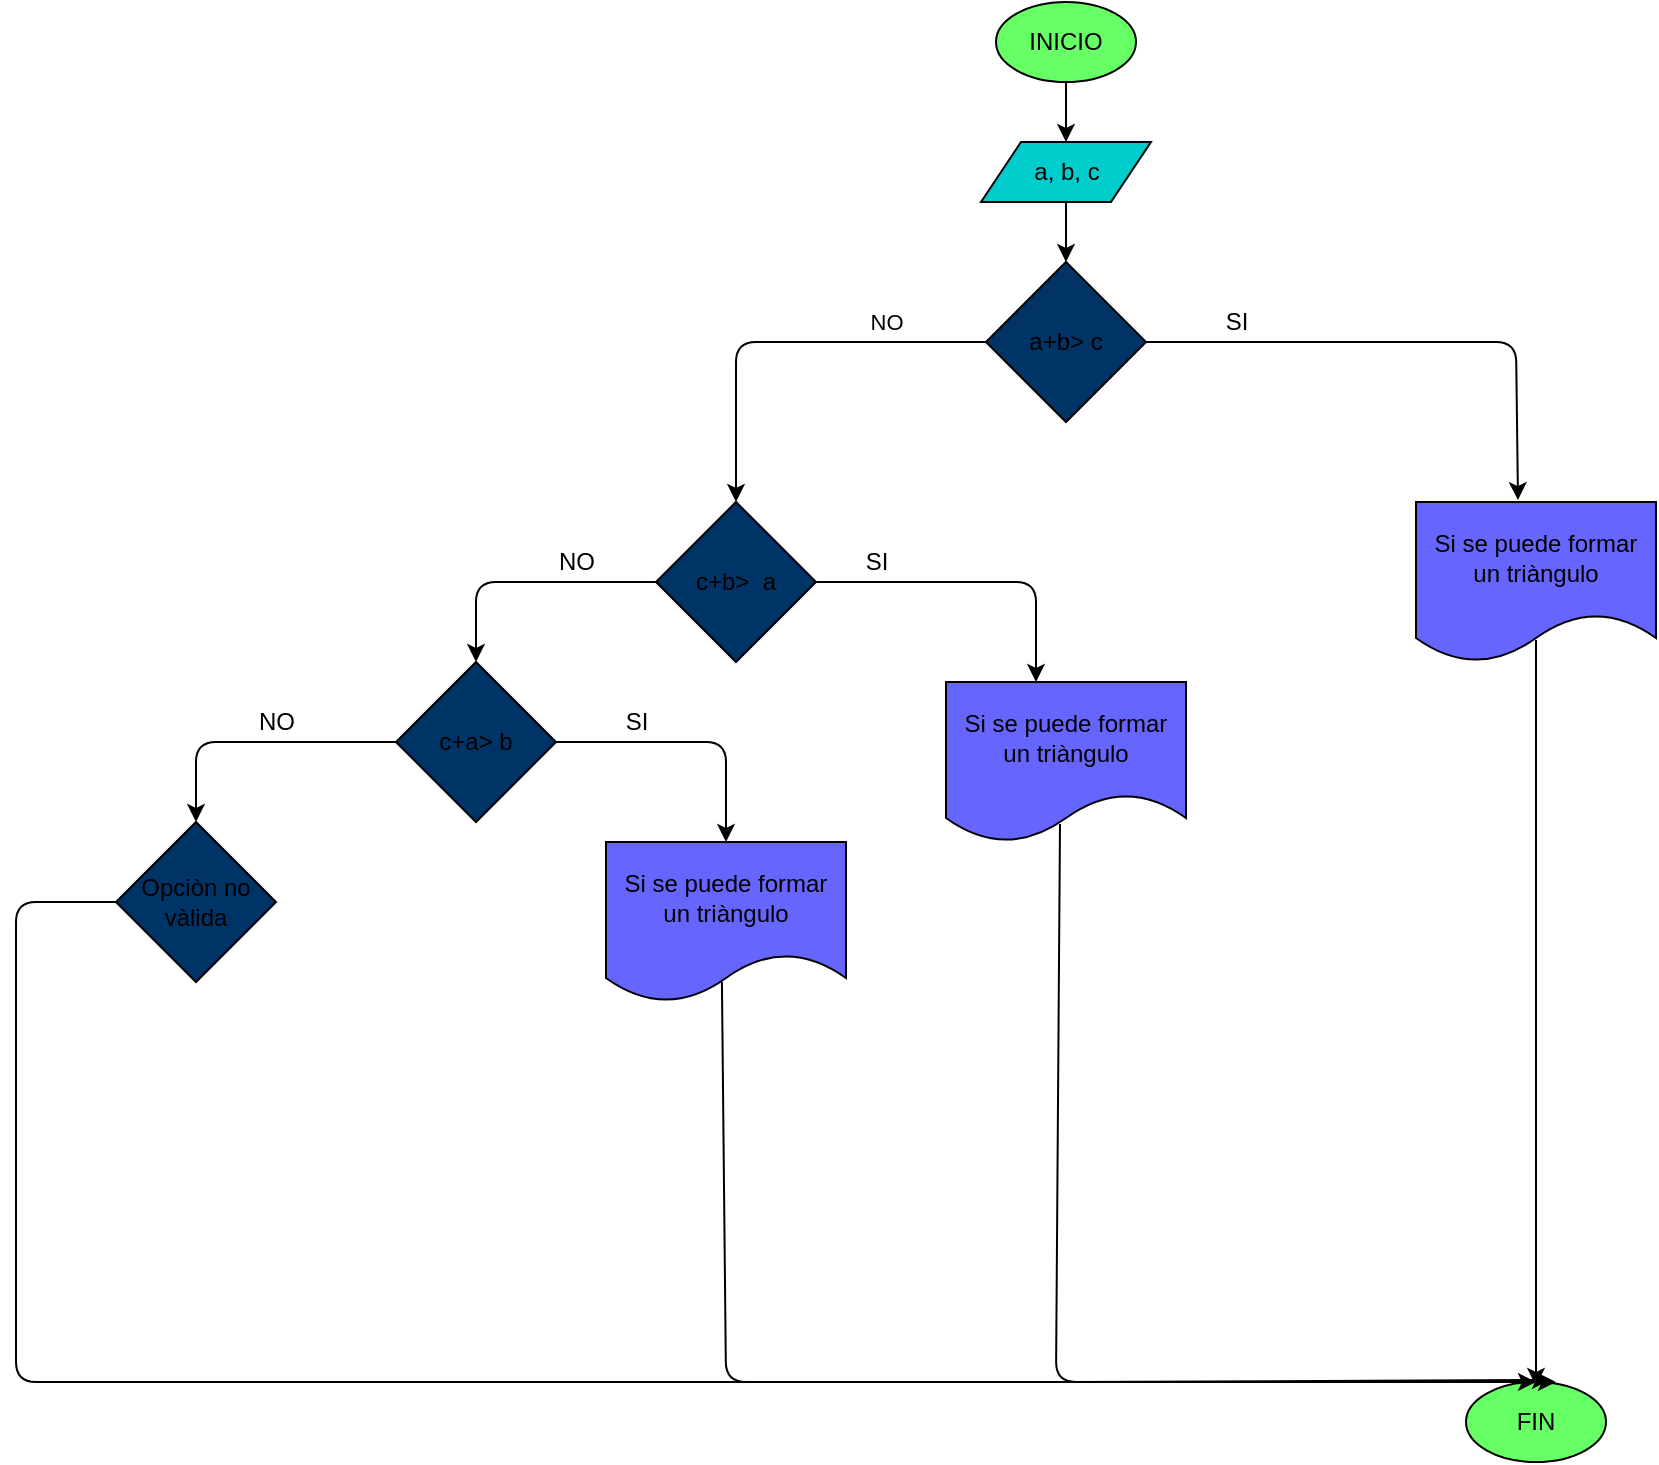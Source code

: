<mxfile>
    <diagram id="58XMA-p-C20267B4mfxz" name="Página-1">
        <mxGraphModel dx="1425" dy="461" grid="1" gridSize="10" guides="1" tooltips="1" connect="1" arrows="1" fold="1" page="1" pageScale="1" pageWidth="850" pageHeight="1100" math="0" shadow="0">
            <root>
                <mxCell id="0"/>
                <mxCell id="1" parent="0"/>
                <mxCell id="4" value="" style="edgeStyle=none;html=1;" parent="1" source="2" target="3" edge="1">
                    <mxGeometry relative="1" as="geometry"/>
                </mxCell>
                <mxCell id="2" value="INICIO" style="ellipse;whiteSpace=wrap;html=1;fillColor=#66FF66;" parent="1" vertex="1">
                    <mxGeometry x="220" y="10" width="70" height="40" as="geometry"/>
                </mxCell>
                <mxCell id="5" style="edgeStyle=none;html=1;" parent="1" source="3" edge="1">
                    <mxGeometry relative="1" as="geometry">
                        <mxPoint x="255" y="140" as="targetPoint"/>
                    </mxGeometry>
                </mxCell>
                <mxCell id="3" value="a, b, c" style="shape=parallelogram;perimeter=parallelogramPerimeter;whiteSpace=wrap;html=1;fixedSize=1;fillColor=#00CCCC;" parent="1" vertex="1">
                    <mxGeometry x="212.5" y="80" width="85" height="30" as="geometry"/>
                </mxCell>
                <mxCell id="21" style="edgeStyle=none;html=1;entryX=0.425;entryY=-0.012;entryDx=0;entryDy=0;entryPerimeter=0;" parent="1" source="20" target="23" edge="1">
                    <mxGeometry relative="1" as="geometry">
                        <mxPoint x="480" y="518" as="targetPoint"/>
                        <Array as="points">
                            <mxPoint x="480" y="180"/>
                        </Array>
                    </mxGeometry>
                </mxCell>
                <mxCell id="24" style="edgeStyle=none;html=1;" parent="1" source="20" edge="1">
                    <mxGeometry relative="1" as="geometry">
                        <mxPoint x="90" y="260" as="targetPoint"/>
                        <Array as="points">
                            <mxPoint x="90" y="180"/>
                        </Array>
                    </mxGeometry>
                </mxCell>
                <mxCell id="28" value="NO" style="edgeLabel;html=1;align=center;verticalAlign=middle;resizable=0;points=[];" parent="24" vertex="1" connectable="0">
                    <mxGeometry x="-0.512" y="-3" relative="1" as="geometry">
                        <mxPoint y="-7" as="offset"/>
                    </mxGeometry>
                </mxCell>
                <mxCell id="20" value="a+b&amp;gt; c" style="rhombus;whiteSpace=wrap;html=1;fillColor=#003366;" parent="1" vertex="1">
                    <mxGeometry x="215" y="140" width="80" height="80" as="geometry"/>
                </mxCell>
                <mxCell id="22" value="SI" style="text;html=1;align=center;verticalAlign=middle;resizable=0;points=[];autosize=1;strokeColor=none;fillColor=none;" parent="1" vertex="1">
                    <mxGeometry x="325" y="155" width="30" height="30" as="geometry"/>
                </mxCell>
                <mxCell id="25" style="edgeStyle=none;html=1;exitX=0.5;exitY=0.863;exitDx=0;exitDy=0;exitPerimeter=0;" parent="1" source="23" edge="1">
                    <mxGeometry relative="1" as="geometry">
                        <mxPoint x="490" y="702" as="targetPoint"/>
                    </mxGeometry>
                </mxCell>
                <mxCell id="23" value="Si se puede formar un triàngulo" style="shape=document;whiteSpace=wrap;html=1;boundedLbl=1;fillColor=#6666FF;" parent="1" vertex="1">
                    <mxGeometry x="430" y="260" width="120" height="80" as="geometry"/>
                </mxCell>
                <mxCell id="27" value="FIN" style="ellipse;whiteSpace=wrap;html=1;fillColor=#66FF66;" parent="1" vertex="1">
                    <mxGeometry x="455" y="700" width="70" height="40" as="geometry"/>
                </mxCell>
                <mxCell id="31" style="edgeStyle=none;html=1;" parent="1" source="30" edge="1">
                    <mxGeometry relative="1" as="geometry">
                        <mxPoint x="240" y="350" as="targetPoint"/>
                        <Array as="points">
                            <mxPoint x="240" y="300"/>
                        </Array>
                    </mxGeometry>
                </mxCell>
                <mxCell id="34" style="edgeStyle=none;html=1;" parent="1" source="30" edge="1">
                    <mxGeometry relative="1" as="geometry">
                        <mxPoint x="-40" y="340" as="targetPoint"/>
                        <Array as="points">
                            <mxPoint x="-40" y="300"/>
                        </Array>
                    </mxGeometry>
                </mxCell>
                <mxCell id="30" value="c+b&amp;gt;&amp;nbsp; a" style="rhombus;whiteSpace=wrap;html=1;fillColor=#003366;" parent="1" vertex="1">
                    <mxGeometry x="50" y="260" width="80" height="80" as="geometry"/>
                </mxCell>
                <mxCell id="33" style="edgeStyle=none;html=1;entryX=0.6;entryY=-0.025;entryDx=0;entryDy=0;exitX=0.475;exitY=0.888;exitDx=0;exitDy=0;exitPerimeter=0;entryPerimeter=0;" parent="1" source="32" target="27" edge="1">
                    <mxGeometry relative="1" as="geometry">
                        <Array as="points">
                            <mxPoint x="250" y="700"/>
                        </Array>
                    </mxGeometry>
                </mxCell>
                <mxCell id="32" value="Si se puede formar un triàngulo" style="shape=document;whiteSpace=wrap;html=1;boundedLbl=1;fillColor=#6666FF;" parent="1" vertex="1">
                    <mxGeometry x="195" y="350" width="120" height="80" as="geometry"/>
                </mxCell>
                <mxCell id="35" value="SI" style="text;html=1;align=center;verticalAlign=middle;resizable=0;points=[];autosize=1;strokeColor=none;fillColor=none;" parent="1" vertex="1">
                    <mxGeometry x="145" y="275" width="30" height="30" as="geometry"/>
                </mxCell>
                <mxCell id="38" value="NO" style="text;html=1;align=center;verticalAlign=middle;resizable=0;points=[];autosize=1;strokeColor=none;fillColor=none;" parent="1" vertex="1">
                    <mxGeometry x="-10" y="275" width="40" height="30" as="geometry"/>
                </mxCell>
                <mxCell id="42" style="edgeStyle=none;html=1;entryX=0.5;entryY=0;entryDx=0;entryDy=0;" parent="1" source="40" target="41" edge="1">
                    <mxGeometry relative="1" as="geometry">
                        <Array as="points">
                            <mxPoint x="85" y="380"/>
                        </Array>
                    </mxGeometry>
                </mxCell>
                <mxCell id="44" style="edgeStyle=none;html=1;" parent="1" source="40" edge="1">
                    <mxGeometry relative="1" as="geometry">
                        <mxPoint x="-180" y="420" as="targetPoint"/>
                        <Array as="points">
                            <mxPoint x="-180" y="380"/>
                        </Array>
                    </mxGeometry>
                </mxCell>
                <mxCell id="40" value="c+a&amp;gt; b" style="rhombus;whiteSpace=wrap;html=1;fillColor=#003366;" parent="1" vertex="1">
                    <mxGeometry x="-80" y="340" width="80" height="80" as="geometry"/>
                </mxCell>
                <mxCell id="49" style="edgeStyle=none;html=1;entryX=0.5;entryY=0;entryDx=0;entryDy=0;startArrow=none;startFill=0;exitX=0.483;exitY=0.875;exitDx=0;exitDy=0;exitPerimeter=0;" parent="1" source="41" target="27" edge="1">
                    <mxGeometry relative="1" as="geometry">
                        <Array as="points">
                            <mxPoint x="85" y="700"/>
                        </Array>
                    </mxGeometry>
                </mxCell>
                <mxCell id="41" value="Si se puede formar un triàngulo" style="shape=document;whiteSpace=wrap;html=1;boundedLbl=1;fillColor=#6666FF;" parent="1" vertex="1">
                    <mxGeometry x="25" y="430" width="120" height="80" as="geometry"/>
                </mxCell>
                <mxCell id="43" value="SI" style="text;html=1;align=center;verticalAlign=middle;resizable=0;points=[];autosize=1;strokeColor=none;fillColor=none;" parent="1" vertex="1">
                    <mxGeometry x="25" y="355" width="30" height="30" as="geometry"/>
                </mxCell>
                <mxCell id="45" value="NO" style="text;html=1;align=center;verticalAlign=middle;resizable=0;points=[];autosize=1;strokeColor=none;fillColor=none;" parent="1" vertex="1">
                    <mxGeometry x="-160" y="355" width="40" height="30" as="geometry"/>
                </mxCell>
                <mxCell id="48" style="edgeStyle=none;html=1;startArrow=none;startFill=0;" parent="1" source="46" edge="1">
                    <mxGeometry relative="1" as="geometry">
                        <mxPoint x="500" y="700" as="targetPoint"/>
                        <Array as="points">
                            <mxPoint x="-270" y="460"/>
                            <mxPoint x="-270" y="700"/>
                        </Array>
                    </mxGeometry>
                </mxCell>
                <mxCell id="46" value="Opciòn no vàlida" style="rhombus;whiteSpace=wrap;html=1;fillColor=#003366;" parent="1" vertex="1">
                    <mxGeometry x="-220" y="420" width="80" height="80" as="geometry"/>
                </mxCell>
            </root>
        </mxGraphModel>
    </diagram>
</mxfile>